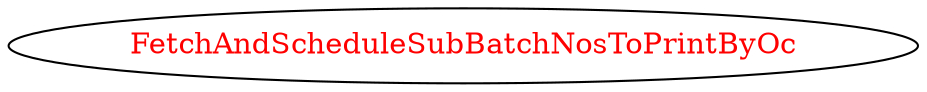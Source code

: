 digraph dependencyGraph {
 concentrate=true;
 ranksep="2.0";
 rankdir="LR"; 
 splines="ortho";
"FetchAndScheduleSubBatchNosToPrintByOc" [fontcolor="red"];
}